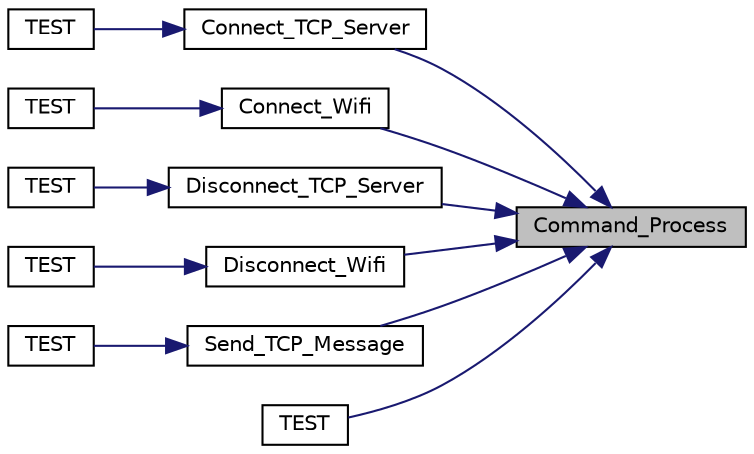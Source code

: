 digraph "Command_Process"
{
 // LATEX_PDF_SIZE
  edge [fontname="Helvetica",fontsize="10",labelfontname="Helvetica",labelfontsize="10"];
  node [fontname="Helvetica",fontsize="10",shape=record];
  rankdir="RL";
  Node1 [label="Command_Process",height=0.2,width=0.4,color="black", fillcolor="grey75", style="filled", fontcolor="black",tooltip="This function handles AT commands and waits the messages expected from the ESP8266."];
  Node1 -> Node2 [dir="back",color="midnightblue",fontsize="10",style="solid",fontname="Helvetica"];
  Node2 [label="Connect_TCP_Server",height=0.2,width=0.4,color="black", fillcolor="white", style="filled",URL="$esp8266_8c.html#ad810f4d87d439daecfddf19de67410b1",tooltip="This function handles AT commands to connect TCP server."];
  Node2 -> Node3 [dir="back",color="midnightblue",fontsize="10",style="solid",fontname="Helvetica"];
  Node3 [label="TEST",height=0.2,width=0.4,color="black", fillcolor="white", style="filled",URL="$tests_8cpp.html#a6517483a82fd3d30077e992d167b9894",tooltip=" "];
  Node1 -> Node4 [dir="back",color="midnightblue",fontsize="10",style="solid",fontname="Helvetica"];
  Node4 [label="Connect_Wifi",height=0.2,width=0.4,color="black", fillcolor="white", style="filled",URL="$esp8266_8c.html#a0dc42539f669956367c0fb2b7ea6f46b",tooltip="This function handles AT commands to connect the wifi."];
  Node4 -> Node5 [dir="back",color="midnightblue",fontsize="10",style="solid",fontname="Helvetica"];
  Node5 [label="TEST",height=0.2,width=0.4,color="black", fillcolor="white", style="filled",URL="$tests_8cpp.html#a6ee6f9cf08a99443722154d02a685f6e",tooltip=" "];
  Node1 -> Node6 [dir="back",color="midnightblue",fontsize="10",style="solid",fontname="Helvetica"];
  Node6 [label="Disconnect_TCP_Server",height=0.2,width=0.4,color="black", fillcolor="white", style="filled",URL="$esp8266_8c.html#ad97672526ad11bc5060d6c588f750a43",tooltip="This function handles AT commands to disconnect TCP server."];
  Node6 -> Node7 [dir="back",color="midnightblue",fontsize="10",style="solid",fontname="Helvetica"];
  Node7 [label="TEST",height=0.2,width=0.4,color="black", fillcolor="white", style="filled",URL="$tests_8cpp.html#a1a747b701fd2ddb10d8eca76baf2a67e",tooltip=" "];
  Node1 -> Node8 [dir="back",color="midnightblue",fontsize="10",style="solid",fontname="Helvetica"];
  Node8 [label="Disconnect_Wifi",height=0.2,width=0.4,color="black", fillcolor="white", style="filled",URL="$esp8266_8c.html#ab2579deb2efa08ed403c4b40a06f8090",tooltip="This function handles AT commands to disconnect the wifi."];
  Node8 -> Node9 [dir="back",color="midnightblue",fontsize="10",style="solid",fontname="Helvetica"];
  Node9 [label="TEST",height=0.2,width=0.4,color="black", fillcolor="white", style="filled",URL="$tests_8cpp.html#a815bdb1dfa6d0062486342c952bde6c9",tooltip=" "];
  Node1 -> Node10 [dir="back",color="midnightblue",fontsize="10",style="solid",fontname="Helvetica"];
  Node10 [label="Send_TCP_Message",height=0.2,width=0.4,color="black", fillcolor="white", style="filled",URL="$esp8266_8c.html#ab1f83ced07fa2a3a6ea6a84c51efb900",tooltip="This function handles AT commands to send messages over TCP/IP."];
  Node10 -> Node11 [dir="back",color="midnightblue",fontsize="10",style="solid",fontname="Helvetica"];
  Node11 [label="TEST",height=0.2,width=0.4,color="black", fillcolor="white", style="filled",URL="$tests_8cpp.html#a395fd7ef412a7efc0417e29bdadb0f43",tooltip=" "];
  Node1 -> Node12 [dir="back",color="midnightblue",fontsize="10",style="solid",fontname="Helvetica"];
  Node12 [label="TEST",height=0.2,width=0.4,color="black", fillcolor="white", style="filled",URL="$tests_8cpp.html#a8795470a7403d854fc3daf2f0da9507e",tooltip=" "];
}
